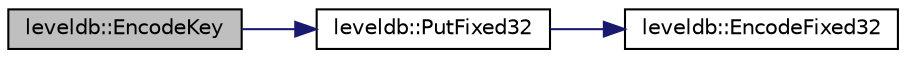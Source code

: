 digraph "leveldb::EncodeKey"
{
  edge [fontname="Helvetica",fontsize="10",labelfontname="Helvetica",labelfontsize="10"];
  node [fontname="Helvetica",fontsize="10",shape=record];
  rankdir="LR";
  Node1 [label="leveldb::EncodeKey",height=0.2,width=0.4,color="black", fillcolor="grey75", style="filled" fontcolor="black"];
  Node1 -> Node2 [color="midnightblue",fontsize="10",style="solid"];
  Node2 [label="leveldb::PutFixed32",height=0.2,width=0.4,color="black", fillcolor="white", style="filled",URL="$namespaceleveldb.html#ac95f82421989b07d9d4993bdc2e2c555"];
  Node2 -> Node3 [color="midnightblue",fontsize="10",style="solid"];
  Node3 [label="leveldb::EncodeFixed32",height=0.2,width=0.4,color="black", fillcolor="white", style="filled",URL="$namespaceleveldb.html#a265d1eea2e5d8e42cf86372ed4904886"];
}
